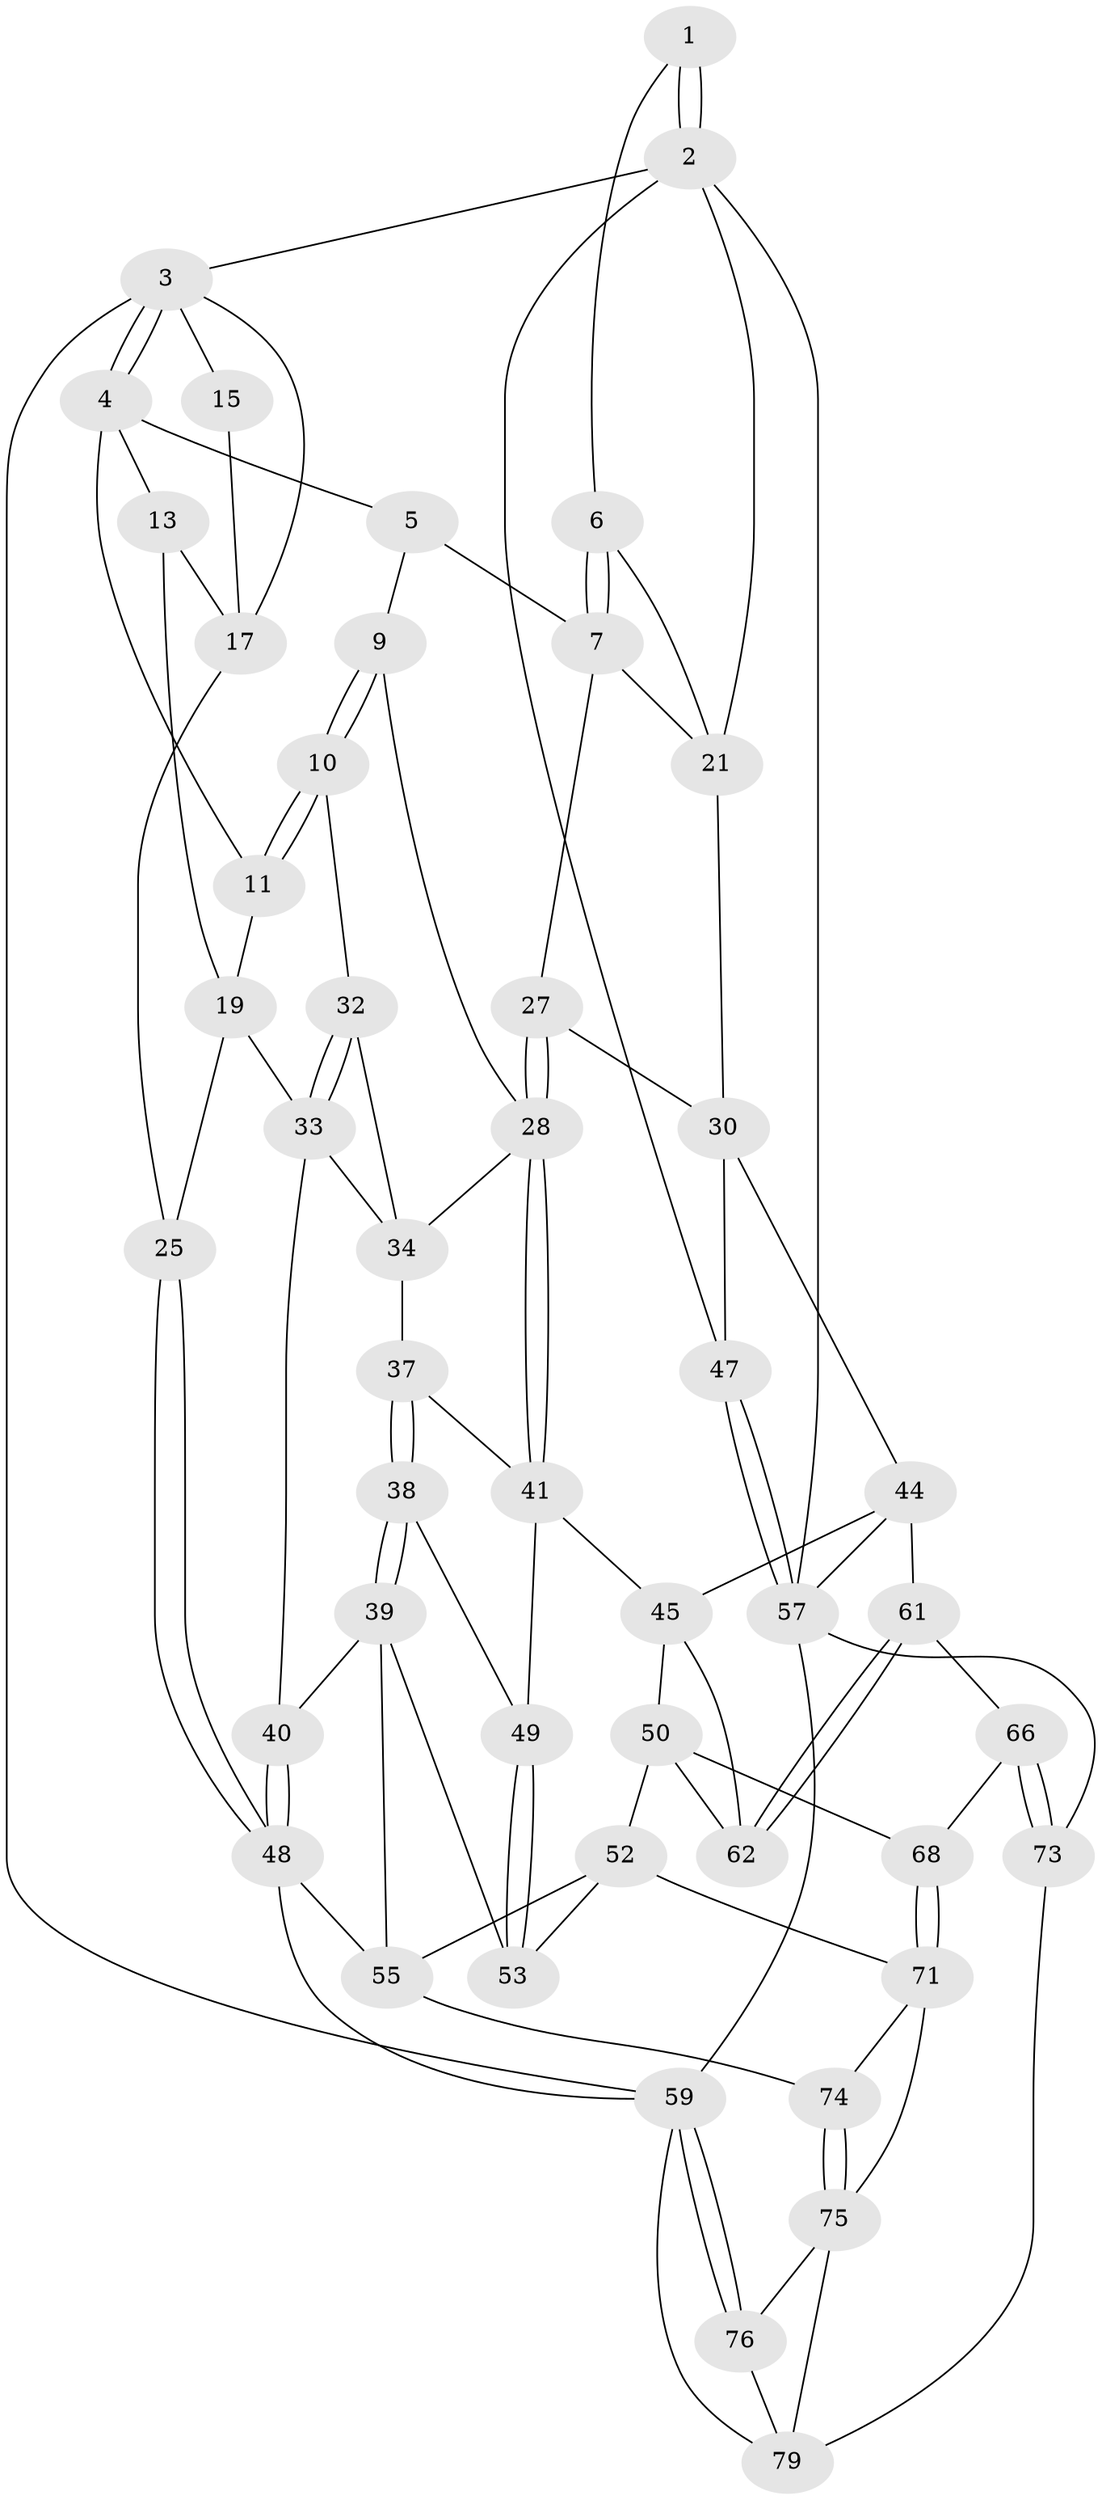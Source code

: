 // Generated by graph-tools (version 1.1) at 2025/52/02/27/25 19:52:43]
// undirected, 48 vertices, 104 edges
graph export_dot {
graph [start="1"]
  node [color=gray90,style=filled];
  1 [pos="+0.7851262846528009+0"];
  2 [pos="+1+0",super="+20"];
  3 [pos="+0+0",super="+14"];
  4 [pos="+0.2639935371386099+0",super="+12"];
  5 [pos="+0.42144140527865087+0",super="+8"];
  6 [pos="+0.769976179664143+0"];
  7 [pos="+0.5751951374994314+0.13091484067775844",super="+26"];
  9 [pos="+0.42498649178272596+0.23460639941011474"];
  10 [pos="+0.3932696428296514+0.20498796372205133",super="+31"];
  11 [pos="+0.29805124643503006+0.03035362439871806",super="+18"];
  13 [pos="+0.11822157805313177+0.057475279336109325",super="+16"];
  15 [pos="+0.014436991532711546+0.08520033383667354"];
  17 [pos="+0.0682057373065033+0.13554606674090533",super="+23"];
  19 [pos="+0.13092467206599184+0.21591225709010778",super="+24"];
  21 [pos="+0.8508627393357905+0.14196567473462732",super="+22"];
  25 [pos="+0+0.34189818918890874"];
  27 [pos="+0.7260718946777484+0.28673896353456285"];
  28 [pos="+0.5458620820973675+0.39307751417564224",super="+29"];
  30 [pos="+0.8265864128793369+0.28297943974390044",super="+43"];
  32 [pos="+0.1962849711753686+0.277121882306948"];
  33 [pos="+0.1675845043823557+0.38496037955900597",super="+36"];
  34 [pos="+0.2714883959751764+0.33324954232746057",super="+35"];
  37 [pos="+0.3597389297605051+0.333380404988382"];
  38 [pos="+0.25948328797306763+0.47311970924827096"];
  39 [pos="+0.19734975184412773+0.47055598370958185",super="+54"];
  40 [pos="+0.16119671848613426+0.45175853095980956"];
  41 [pos="+0.5480352433428954+0.48722121719140654",super="+42"];
  44 [pos="+0.7758845883052589+0.49820224099699606",super="+58"];
  45 [pos="+0.7362029724417041+0.5235570144474466",super="+46"];
  47 [pos="+1+0.452748386471846"];
  48 [pos="+0+0.5194273692197934",super="+56"];
  49 [pos="+0.27858202855590464+0.4824672245597629"];
  50 [pos="+0.5274683214223554+0.5611169044843435",super="+51"];
  52 [pos="+0.47482139380734406+0.6144209896138793",super="+69"];
  53 [pos="+0.3880075790547207+0.6115258537555521"];
  55 [pos="+0.21870909068713745+0.7222388910624211",super="+70"];
  57 [pos="+1+0.6808029374728686",super="+65"];
  59 [pos="+0+1",super="+60"];
  61 [pos="+0.9016528314045119+0.6811203036805726",super="+64"];
  62 [pos="+0.7530708526994255+0.586286301361489",super="+63"];
  66 [pos="+0.6927168600873266+0.8145297741494858",super="+67"];
  68 [pos="+0.6135596532159759+0.802679306585478"];
  71 [pos="+0.4272672991622397+0.8817832779355792",super="+72"];
  73 [pos="+1+1",super="+78"];
  74 [pos="+0.22117881065685494+0.7540966831690691"];
  75 [pos="+0.20294005805665494+0.8462685311576708",super="+77"];
  76 [pos="+0.1939923225220283+0.857096796059431"];
  79 [pos="+0.42860726924404285+1",super="+80"];
  1 -- 2;
  1 -- 2;
  1 -- 6;
  2 -- 3;
  2 -- 57;
  2 -- 21;
  2 -- 47;
  3 -- 4;
  3 -- 4;
  3 -- 15;
  3 -- 17;
  3 -- 59;
  4 -- 5;
  4 -- 11;
  4 -- 13;
  5 -- 9;
  5 -- 7;
  6 -- 7;
  6 -- 7;
  6 -- 21;
  7 -- 27;
  7 -- 21;
  9 -- 10;
  9 -- 10;
  9 -- 28;
  10 -- 11 [weight=2];
  10 -- 11;
  10 -- 32;
  11 -- 19;
  13 -- 17;
  13 -- 19;
  15 -- 17;
  17 -- 25;
  19 -- 25;
  19 -- 33;
  21 -- 30;
  25 -- 48;
  25 -- 48;
  27 -- 28;
  27 -- 28;
  27 -- 30;
  28 -- 41;
  28 -- 41;
  28 -- 34;
  30 -- 44;
  30 -- 47;
  32 -- 33;
  32 -- 33;
  32 -- 34;
  33 -- 40;
  33 -- 34;
  34 -- 37;
  37 -- 38;
  37 -- 38;
  37 -- 41;
  38 -- 39;
  38 -- 39;
  38 -- 49;
  39 -- 40;
  39 -- 55;
  39 -- 53;
  40 -- 48;
  40 -- 48;
  41 -- 49;
  41 -- 45;
  44 -- 45;
  44 -- 57;
  44 -- 61;
  45 -- 62;
  45 -- 50;
  47 -- 57;
  47 -- 57;
  48 -- 59;
  48 -- 55;
  49 -- 53;
  49 -- 53;
  50 -- 52;
  50 -- 68;
  50 -- 62;
  52 -- 53;
  52 -- 71;
  52 -- 55;
  55 -- 74;
  57 -- 73;
  57 -- 59;
  59 -- 76;
  59 -- 76;
  59 -- 79;
  61 -- 62 [weight=2];
  61 -- 62;
  61 -- 66;
  66 -- 73 [weight=2];
  66 -- 73;
  66 -- 68;
  68 -- 71;
  68 -- 71;
  71 -- 75;
  71 -- 74;
  73 -- 79;
  74 -- 75;
  74 -- 75;
  75 -- 76;
  75 -- 79;
  76 -- 79;
}
